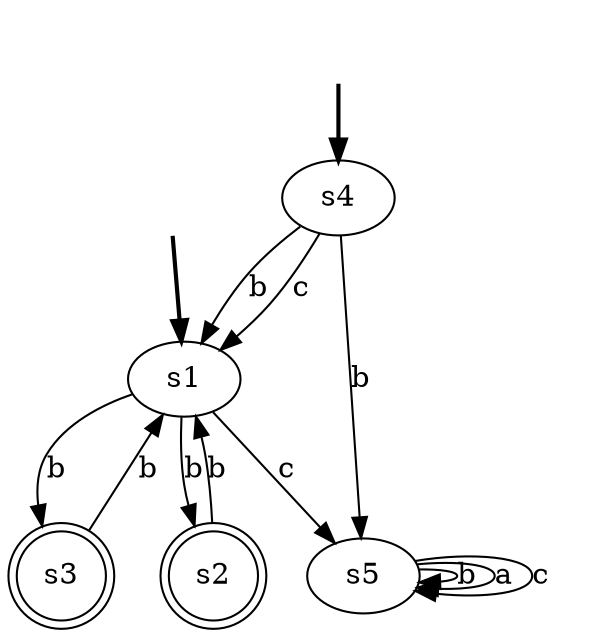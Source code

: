 digraph {
	fake0 [style=invisible]
	fake1 [style=invisible]
	s4 [root=true]
	s1 [root=true]
	s3 [shape=doublecircle]
	s2 [shape=doublecircle]
	s5
	fake1 -> s4 [style=bold]
	fake0 -> s1 [style=bold]
	s4 -> s1 [label=b]
	s4 -> s5 [label=b]
	s4 -> s1 [label=c]
	s1 -> s2 [label=b]
	s1 -> s3 [label=b]
	s1 -> s5 [label=c]
	s2 -> s1 [label=b]
	s5 -> s5 [label=b]
	s5 -> s5 [label=a]
	s5 -> s5 [label=c]
	s3 -> s1 [label=b]
}
